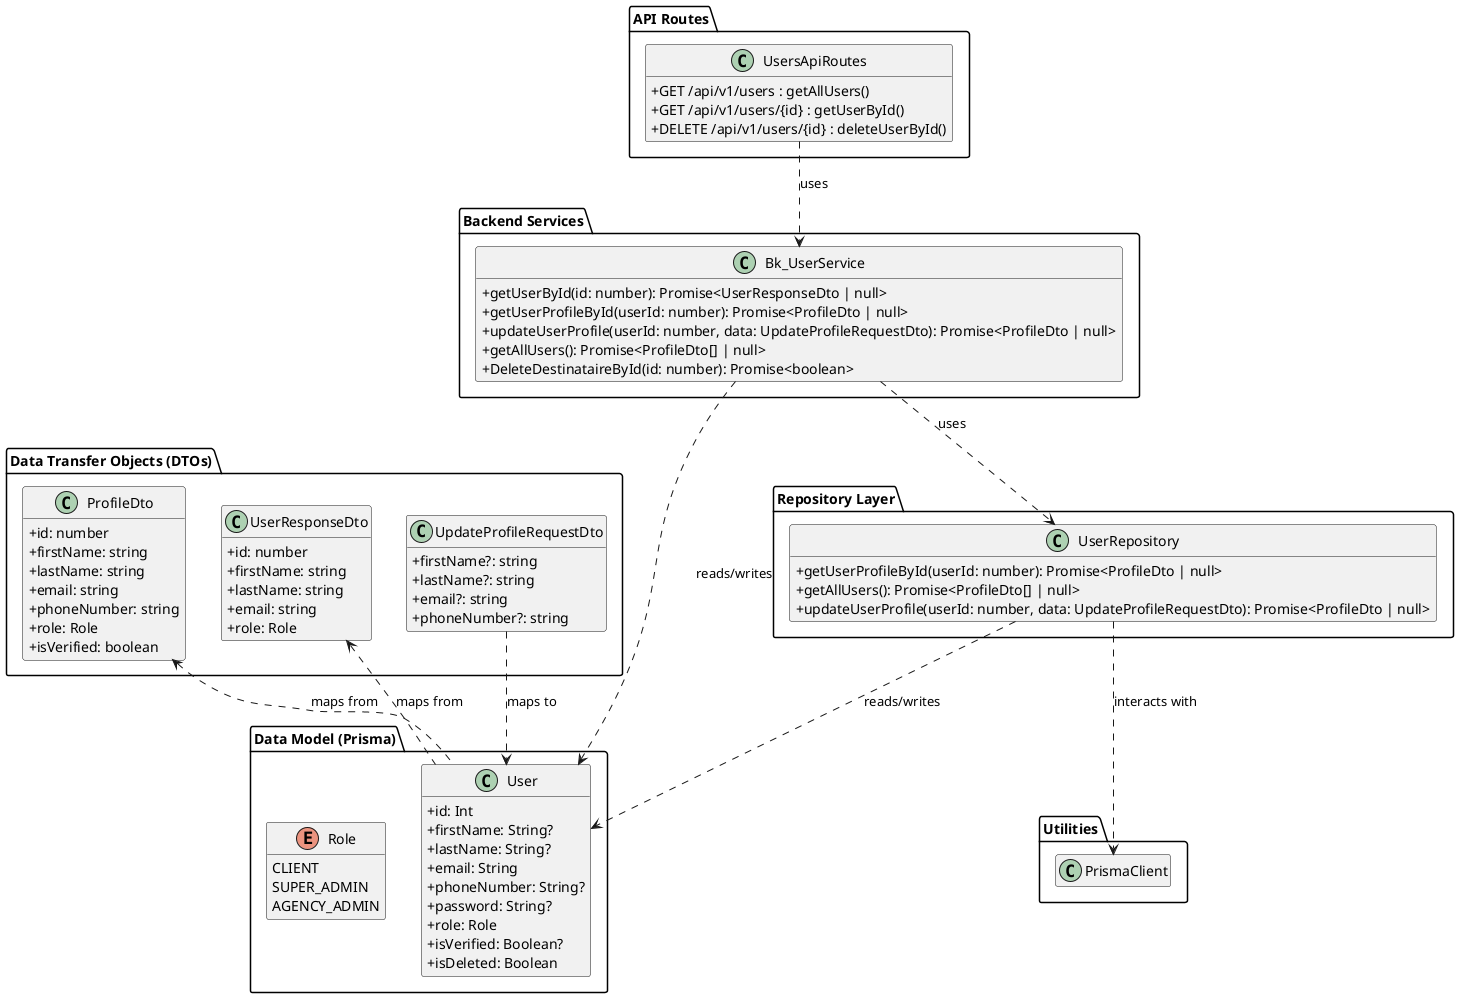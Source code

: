 @startuml
  ' Diagramme de Classe pour le sous-domaine: Gestion du profil utilisateur et CRUD de base

  skinparam classAttributeIconSize 0
  hide empty members

  package "Data Model (Prisma)" {
      class User {
          + id: Int
          + firstName: String?
          + lastName: String?
          + email: String
          + phoneNumber: String?
          + password: String?
          + role: Role
          + isVerified: Boolean?
          + isDeleted: Boolean
          ' ... other relevant attributes for profile
      }

      enum Role {
          CLIENT
          SUPER_ADMIN
          AGENCY_ADMIN
          ' ... other roles
      }
  }

  package "Data Transfer Objects (DTOs)" {
      class ProfileDto {
          + id: number
          + firstName: string
          + lastName: string
          + email: string
          + phoneNumber: string
          + role: Role
          + isVerified: boolean
          ' ... other profile attributes
      }

      class UserResponseDto {
          + id: number
          + firstName: string
          + lastName: string
          + email: string
          + role: Role
          ' ... other user response attributes
      }

      class UpdateProfileRequestDto {
          + firstName?: string
          + lastName?: string
          + email?: string
          + phoneNumber?: string
          ' ... other updatable profile attributes
      }
  }

  package "Backend Services" {
      class Bk_UserService {
          + getUserById(id: number): Promise<UserResponseDto | null>
          + getUserProfileById(userId: number): Promise<ProfileDto | null>
          + updateUserProfile(userId: number, data: UpdateProfileRequestDto): Promise<ProfileDto | null>
          + getAllUsers(): Promise<ProfileDto[] | null>
          + DeleteDestinataireById(id: number): Promise<boolean>
          ' ... other relevant CRUD methods
      }
  }

  package "Repository Layer" {
      class UserRepository {
          + getUserProfileById(userId: number): Promise<ProfileDto | null>
          + getAllUsers(): Promise<ProfileDto[] | null>
          + updateUserProfile(userId: number, data: UpdateProfileRequestDto): Promise<ProfileDto | null>
          ' ... other relevant CRUD methods
      }
  }

  package "API Routes" {
      class UsersApiRoutes {
          + GET /api/v1/users : getAllUsers()
          + GET /api/v1/users/{id} : getUserById()
          + DELETE /api/v1/users/{id} : deleteUserById()
          ' ... other relevant API routes
      }
  }

  package "Utilities" {
      class PrismaClient {
          ' Represents the Prisma ORM client
      }
  }

  ' Relationships
  UsersApiRoutes ..> Bk_UserService : uses
  Bk_UserService ..> UserRepository : uses
  UserRepository ..> PrismaClient : interacts with
  UserRepository ..> User : reads/writes

  Bk_UserService ..> User : reads/writes

  ProfileDto <.. User : maps from
  UserResponseDto <.. User : maps from
  UpdateProfileRequestDto ..> User : maps to

  @enduml
